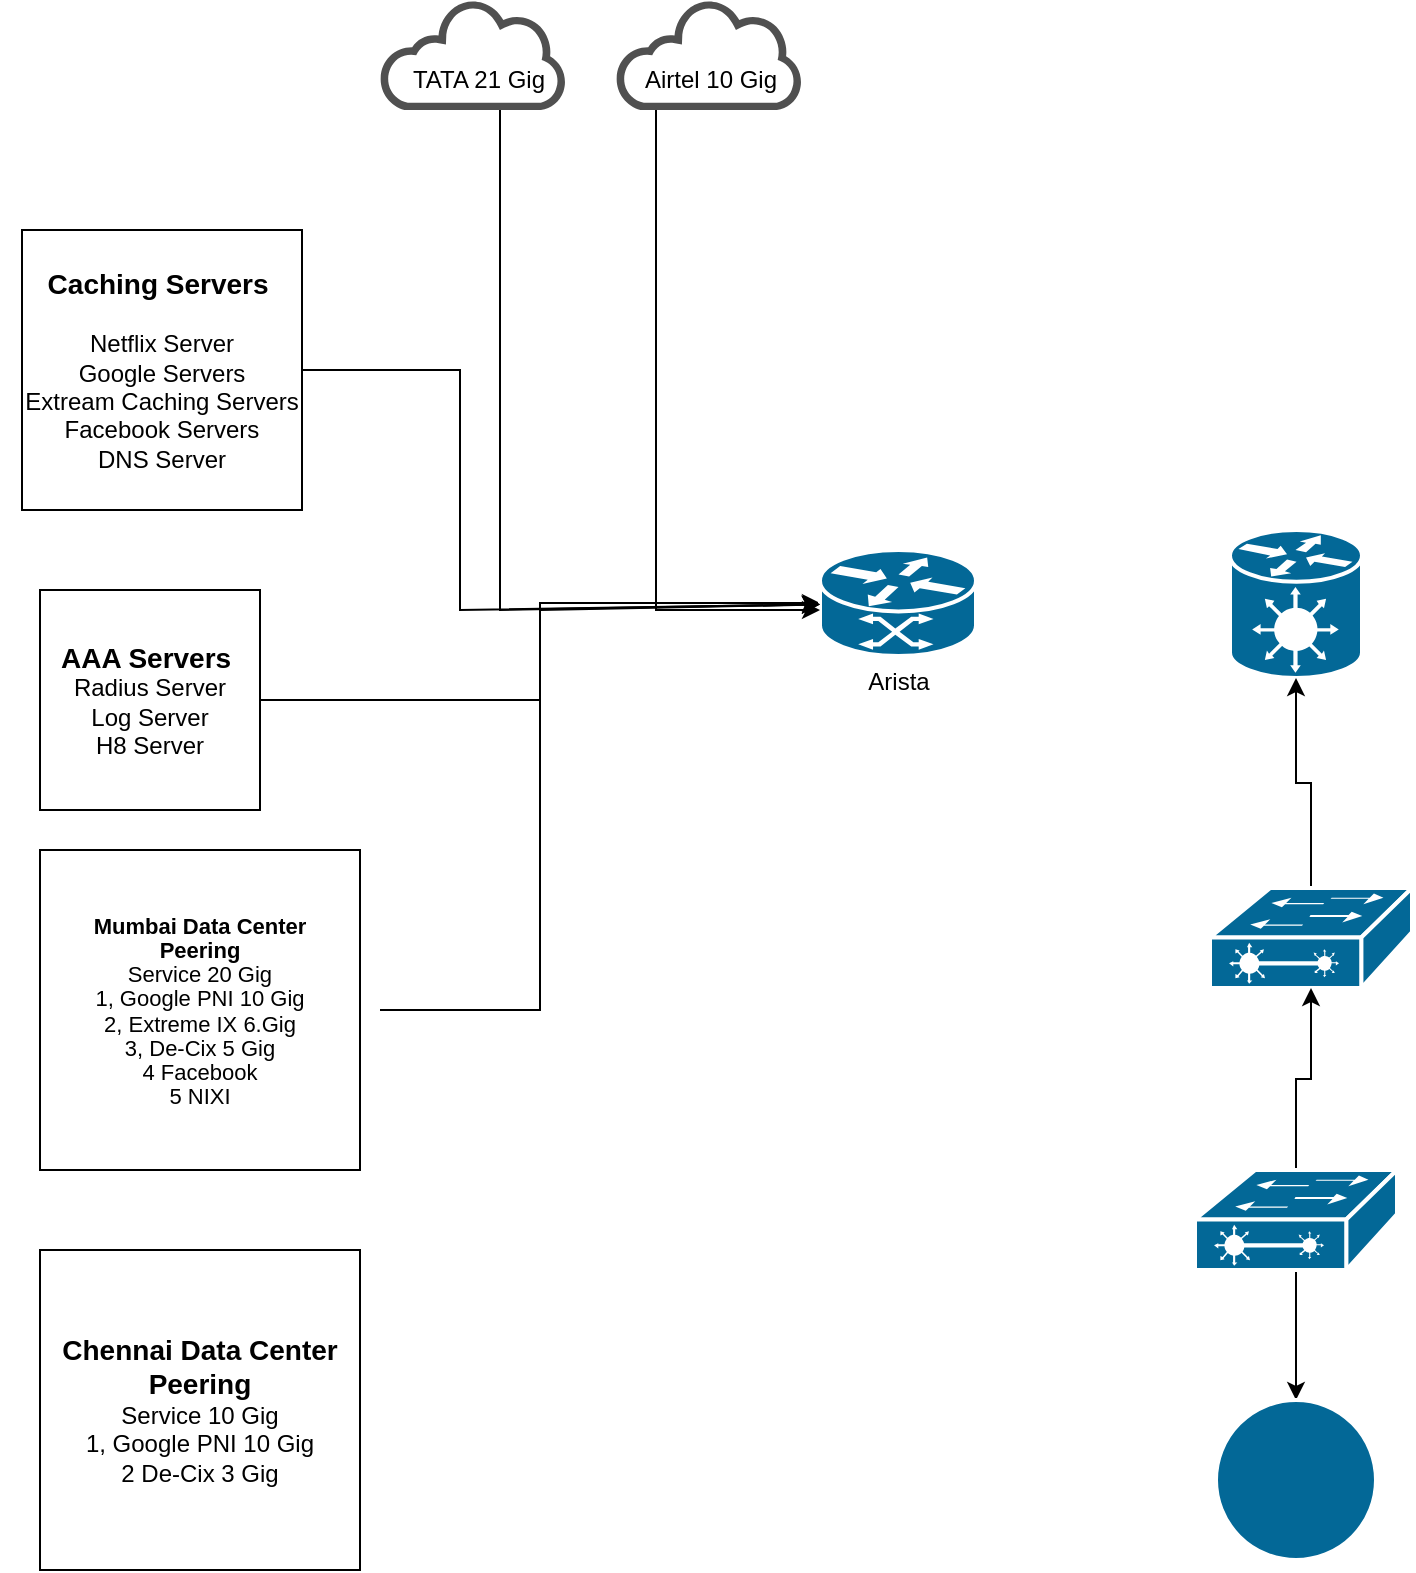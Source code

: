 <mxfile version="22.1.5" type="github">
  <diagram name="Page-1" id="c0LfCaRA-3R7Aoqcc4b5">
    <mxGraphModel dx="3406" dy="1215" grid="1" gridSize="10" guides="1" tooltips="1" connect="1" arrows="1" fold="1" page="1" pageScale="1" pageWidth="1200" pageHeight="1600" math="0" shadow="0">
      <root>
        <mxCell id="0" />
        <mxCell id="1" parent="0" />
        <mxCell id="HsOJpXerE5FL0MDGk8vI-7" value="" style="sketch=0;pointerEvents=1;shadow=0;dashed=0;html=1;strokeColor=none;fillColor=#505050;labelPosition=center;verticalLabelPosition=bottom;outlineConnect=0;verticalAlign=top;align=center;shape=mxgraph.office.clouds.cloud;movable=0;resizable=0;rotatable=0;deletable=0;editable=0;locked=1;connectable=0;" vertex="1" parent="1">
          <mxGeometry x="-615" y="66" width="94" height="55" as="geometry" />
        </mxCell>
        <mxCell id="HsOJpXerE5FL0MDGk8vI-8" value="" style="sketch=0;pointerEvents=1;shadow=0;dashed=0;html=1;strokeColor=none;fillColor=#505050;labelPosition=center;verticalLabelPosition=bottom;outlineConnect=0;verticalAlign=top;align=center;shape=mxgraph.office.clouds.cloud;movable=0;resizable=0;rotatable=0;deletable=0;editable=0;locked=1;connectable=0;" vertex="1" parent="1">
          <mxGeometry x="-497" y="66" width="94" height="55" as="geometry" />
        </mxCell>
        <mxCell id="HsOJpXerE5FL0MDGk8vI-9" value="&lt;div&gt;TATA 21 Gig&lt;/div&gt;" style="text;html=1;align=center;verticalAlign=middle;resizable=0;points=[];autosize=1;strokeColor=none;fillColor=none;movable=0;rotatable=0;deletable=0;editable=0;locked=1;connectable=0;" vertex="1" parent="1">
          <mxGeometry x="-611" y="91" width="90" height="30" as="geometry" />
        </mxCell>
        <mxCell id="HsOJpXerE5FL0MDGk8vI-10" value="Airtel 10 Gig" style="text;html=1;align=center;verticalAlign=middle;resizable=0;points=[];autosize=1;strokeColor=none;fillColor=none;movable=0;rotatable=0;deletable=0;editable=0;locked=1;connectable=0;" vertex="1" parent="1">
          <mxGeometry x="-495" y="91" width="90" height="30" as="geometry" />
        </mxCell>
        <mxCell id="HsOJpXerE5FL0MDGk8vI-11" value="" style="sketch=0;pointerEvents=1;shadow=0;dashed=0;html=1;strokeColor=none;fillColor=#505050;labelPosition=center;verticalLabelPosition=bottom;verticalAlign=top;outlineConnect=0;align=center;shape=mxgraph.office.servers.application_server;movable=0;resizable=0;rotatable=0;deletable=0;editable=0;locked=1;connectable=0;" vertex="1" parent="1">
          <mxGeometry x="-765" y="181" width="40" height="40" as="geometry" />
        </mxCell>
        <mxCell id="HsOJpXerE5FL0MDGk8vI-12" value="&lt;div&gt;Caching Servers &lt;br&gt;&lt;/div&gt;Netflix Server l&lt;br&gt;Google Servers &lt;br&gt;Extream Caching Servers &lt;br&gt;Facebook Servers &lt;br&gt;DN Server " style="text;html=1;align=center;verticalAlign=middle;resizable=0;points=[];autosize=1;strokeColor=none;fillColor=none;movable=0;rotatable=0;deletable=0;editable=0;locked=1;connectable=0;" vertex="1" parent="1">
          <mxGeometry x="-805" y="221" width="160" height="100" as="geometry" />
        </mxCell>
        <mxCell id="HsOJpXerE5FL0MDGk8vI-13" value="&lt;div&gt;&lt;b&gt;&lt;font style=&quot;font-size: 14px;&quot;&gt;Caching Servers&amp;nbsp;&lt;/font&gt;&lt;/b&gt;&lt;/div&gt;&lt;div&gt;&lt;br&gt;&lt;/div&gt;&lt;div&gt;Netflix Server &lt;br&gt;&lt;/div&gt;Google Servers &lt;br&gt;Extream Caching Servers &lt;br&gt;Facebook Servers &lt;br&gt;&lt;div&gt;DNS Server &lt;/div&gt;" style="whiteSpace=wrap;html=1;aspect=fixed;movable=0;resizable=0;rotatable=0;deletable=0;editable=0;locked=1;connectable=0;" vertex="1" parent="1">
          <mxGeometry x="-794" y="181" width="140" height="140" as="geometry" />
        </mxCell>
        <mxCell id="HsOJpXerE5FL0MDGk8vI-25" style="edgeStyle=orthogonalEdgeStyle;rounded=0;orthogonalLoop=1;jettySize=auto;html=1;movable=0;resizable=0;rotatable=0;deletable=0;editable=0;locked=1;connectable=0;" edge="1" parent="1" source="HsOJpXerE5FL0MDGk8vI-15" target="HsOJpXerE5FL0MDGk8vI-18">
          <mxGeometry relative="1" as="geometry" />
        </mxCell>
        <mxCell id="HsOJpXerE5FL0MDGk8vI-15" value="&lt;b&gt;&lt;font style=&quot;font-size: 14px;&quot;&gt;AAA Servers&amp;nbsp; &lt;/font&gt;&lt;/b&gt;&lt;br&gt;Radius Server&lt;br&gt;Log Server &lt;br&gt;H8 Server" style="whiteSpace=wrap;html=1;aspect=fixed;movable=0;resizable=0;rotatable=0;deletable=0;editable=0;locked=1;connectable=0;" vertex="1" parent="1">
          <mxGeometry x="-785" y="361" width="110" height="110" as="geometry" />
        </mxCell>
        <mxCell id="HsOJpXerE5FL0MDGk8vI-16" value="&lt;p style=&quot;line-height: 110%; font-size: 11px;&quot;&gt;&lt;font style=&quot;font-size: 11px;&quot;&gt;&lt;b&gt;Mumbai Data Center &lt;br&gt;Peering &lt;/b&gt;&lt;br&gt;Service 20 Gig&lt;br&gt;1, Google PNI 10 Gig&lt;br&gt;2, Extreme IX 6.Gig &lt;br&gt;3, De-Cix 5 Gig &lt;br&gt;4 Facebook &lt;br&gt;5 NIXI &lt;br&gt;&lt;/font&gt;&lt;/p&gt;" style="whiteSpace=wrap;html=1;aspect=fixed;movable=0;resizable=0;rotatable=0;deletable=0;editable=0;locked=1;connectable=0;" vertex="1" parent="1">
          <mxGeometry x="-785" y="491" width="160" height="160" as="geometry" />
        </mxCell>
        <mxCell id="HsOJpXerE5FL0MDGk8vI-17" value="&lt;b&gt;&lt;font style=&quot;font-size: 14px;&quot;&gt;Chennai Data Center &lt;/font&gt;&lt;/b&gt;&lt;br&gt;&lt;b&gt;&lt;font style=&quot;font-size: 14px;&quot;&gt;Peering&lt;/font&gt;&lt;/b&gt;&lt;br&gt;Service 10 Gig &lt;br&gt;1, Google PNI 10 Gig&lt;br&gt;2 De-Cix 3 Gig " style="whiteSpace=wrap;html=1;aspect=fixed;movable=0;resizable=0;rotatable=0;deletable=0;editable=0;locked=1;connectable=0;" vertex="1" parent="1">
          <mxGeometry x="-785" y="691" width="160" height="160" as="geometry" />
        </mxCell>
        <mxCell id="HsOJpXerE5FL0MDGk8vI-18" value="" style="shape=mxgraph.cisco.routers.atm_router;sketch=0;html=1;pointerEvents=1;dashed=0;fillColor=#036897;strokeColor=#ffffff;strokeWidth=2;verticalLabelPosition=bottom;verticalAlign=top;align=center;outlineConnect=0;movable=0;resizable=0;rotatable=0;deletable=0;editable=0;locked=1;connectable=0;" vertex="1" parent="1">
          <mxGeometry x="-395" y="341" width="78" height="53" as="geometry" />
        </mxCell>
        <mxCell id="HsOJpXerE5FL0MDGk8vI-19" value="&lt;div&gt;Arista&lt;/div&gt;&lt;div&gt;&lt;br&gt;&lt;/div&gt;" style="text;html=1;align=center;verticalAlign=middle;resizable=0;points=[];autosize=1;strokeColor=none;fillColor=none;movable=0;rotatable=0;deletable=0;editable=0;locked=1;connectable=0;" vertex="1" parent="1">
          <mxGeometry x="-381" y="394" width="50" height="40" as="geometry" />
        </mxCell>
        <mxCell id="HsOJpXerE5FL0MDGk8vI-21" value="" style="endArrow=classic;html=1;rounded=0;movable=0;resizable=0;rotatable=0;deletable=0;editable=0;locked=1;connectable=0;" edge="1" parent="1" target="HsOJpXerE5FL0MDGk8vI-18">
          <mxGeometry width="50" height="50" relative="1" as="geometry">
            <mxPoint x="-555" y="121" as="sourcePoint" />
            <mxPoint x="-555" y="401" as="targetPoint" />
            <Array as="points">
              <mxPoint x="-555" y="371" />
            </Array>
          </mxGeometry>
        </mxCell>
        <mxCell id="HsOJpXerE5FL0MDGk8vI-22" value="" style="endArrow=classic;html=1;rounded=0;movable=0;resizable=0;rotatable=0;deletable=0;editable=0;locked=1;connectable=0;" edge="1" parent="1">
          <mxGeometry width="50" height="50" relative="1" as="geometry">
            <mxPoint x="-477" y="121" as="sourcePoint" />
            <mxPoint x="-395" y="371" as="targetPoint" />
            <Array as="points">
              <mxPoint x="-477" y="371" />
            </Array>
          </mxGeometry>
        </mxCell>
        <mxCell id="HsOJpXerE5FL0MDGk8vI-23" value="" style="endArrow=classic;html=1;rounded=0;movable=0;resizable=0;rotatable=0;deletable=0;editable=0;locked=1;connectable=0;" edge="1" parent="1" source="HsOJpXerE5FL0MDGk8vI-13" target="HsOJpXerE5FL0MDGk8vI-18">
          <mxGeometry width="50" height="50" relative="1" as="geometry">
            <mxPoint x="-325" y="261" as="sourcePoint" />
            <mxPoint x="-255" y="291" as="targetPoint" />
            <Array as="points">
              <mxPoint x="-575" y="251" />
              <mxPoint x="-575" y="371" />
            </Array>
          </mxGeometry>
        </mxCell>
        <mxCell id="HsOJpXerE5FL0MDGk8vI-32" value="" style="endArrow=classic;html=1;rounded=0;movable=0;resizable=0;rotatable=0;deletable=0;editable=0;locked=1;connectable=0;" edge="1" parent="1" target="HsOJpXerE5FL0MDGk8vI-18">
          <mxGeometry width="50" height="50" relative="1" as="geometry">
            <mxPoint x="-615" y="571" as="sourcePoint" />
            <mxPoint x="-565" y="521" as="targetPoint" />
            <Array as="points">
              <mxPoint x="-535" y="571" />
              <mxPoint x="-535" y="531" />
              <mxPoint x="-535" y="371" />
            </Array>
          </mxGeometry>
        </mxCell>
        <mxCell id="HsOJpXerE5FL0MDGk8vI-33" value="" style="shape=mxgraph.cisco.hubs_and_gateways.generic_gateway;sketch=0;html=1;pointerEvents=1;dashed=0;fillColor=#036897;strokeColor=#ffffff;strokeWidth=2;verticalLabelPosition=bottom;verticalAlign=top;align=center;outlineConnect=0;" vertex="1" parent="1">
          <mxGeometry x="-190" y="331" width="66" height="74" as="geometry" />
        </mxCell>
        <mxCell id="HsOJpXerE5FL0MDGk8vI-39" value="" style="edgeStyle=orthogonalEdgeStyle;rounded=0;orthogonalLoop=1;jettySize=auto;html=1;" edge="1" parent="1" source="HsOJpXerE5FL0MDGk8vI-34" target="HsOJpXerE5FL0MDGk8vI-33">
          <mxGeometry relative="1" as="geometry" />
        </mxCell>
        <mxCell id="HsOJpXerE5FL0MDGk8vI-34" value="" style="shape=mxgraph.cisco.switches.layer_2_remote_switch;sketch=0;html=1;pointerEvents=1;dashed=0;fillColor=#036897;strokeColor=#ffffff;strokeWidth=2;verticalLabelPosition=bottom;verticalAlign=top;align=center;outlineConnect=0;" vertex="1" parent="1">
          <mxGeometry x="-200" y="510" width="101" height="50" as="geometry" />
        </mxCell>
        <mxCell id="HsOJpXerE5FL0MDGk8vI-37" value="" style="edgeStyle=orthogonalEdgeStyle;rounded=0;orthogonalLoop=1;jettySize=auto;html=1;" edge="1" parent="1" source="HsOJpXerE5FL0MDGk8vI-35" target="HsOJpXerE5FL0MDGk8vI-36">
          <mxGeometry relative="1" as="geometry" />
        </mxCell>
        <mxCell id="HsOJpXerE5FL0MDGk8vI-38" value="" style="edgeStyle=orthogonalEdgeStyle;rounded=0;orthogonalLoop=1;jettySize=auto;html=1;" edge="1" parent="1" source="HsOJpXerE5FL0MDGk8vI-35" target="HsOJpXerE5FL0MDGk8vI-34">
          <mxGeometry relative="1" as="geometry" />
        </mxCell>
        <mxCell id="HsOJpXerE5FL0MDGk8vI-35" value="" style="shape=mxgraph.cisco.switches.layer_2_remote_switch;sketch=0;html=1;pointerEvents=1;dashed=0;fillColor=#036897;strokeColor=#ffffff;strokeWidth=2;verticalLabelPosition=bottom;verticalAlign=top;align=center;outlineConnect=0;" vertex="1" parent="1">
          <mxGeometry x="-207.5" y="651" width="101" height="50" as="geometry" />
        </mxCell>
        <mxCell id="HsOJpXerE5FL0MDGk8vI-36" value="" style="ellipse;whiteSpace=wrap;html=1;verticalAlign=top;fillColor=#036897;strokeColor=#ffffff;sketch=0;dashed=0;strokeWidth=2;" vertex="1" parent="1">
          <mxGeometry x="-197" y="766" width="80" height="80" as="geometry" />
        </mxCell>
      </root>
    </mxGraphModel>
  </diagram>
</mxfile>
